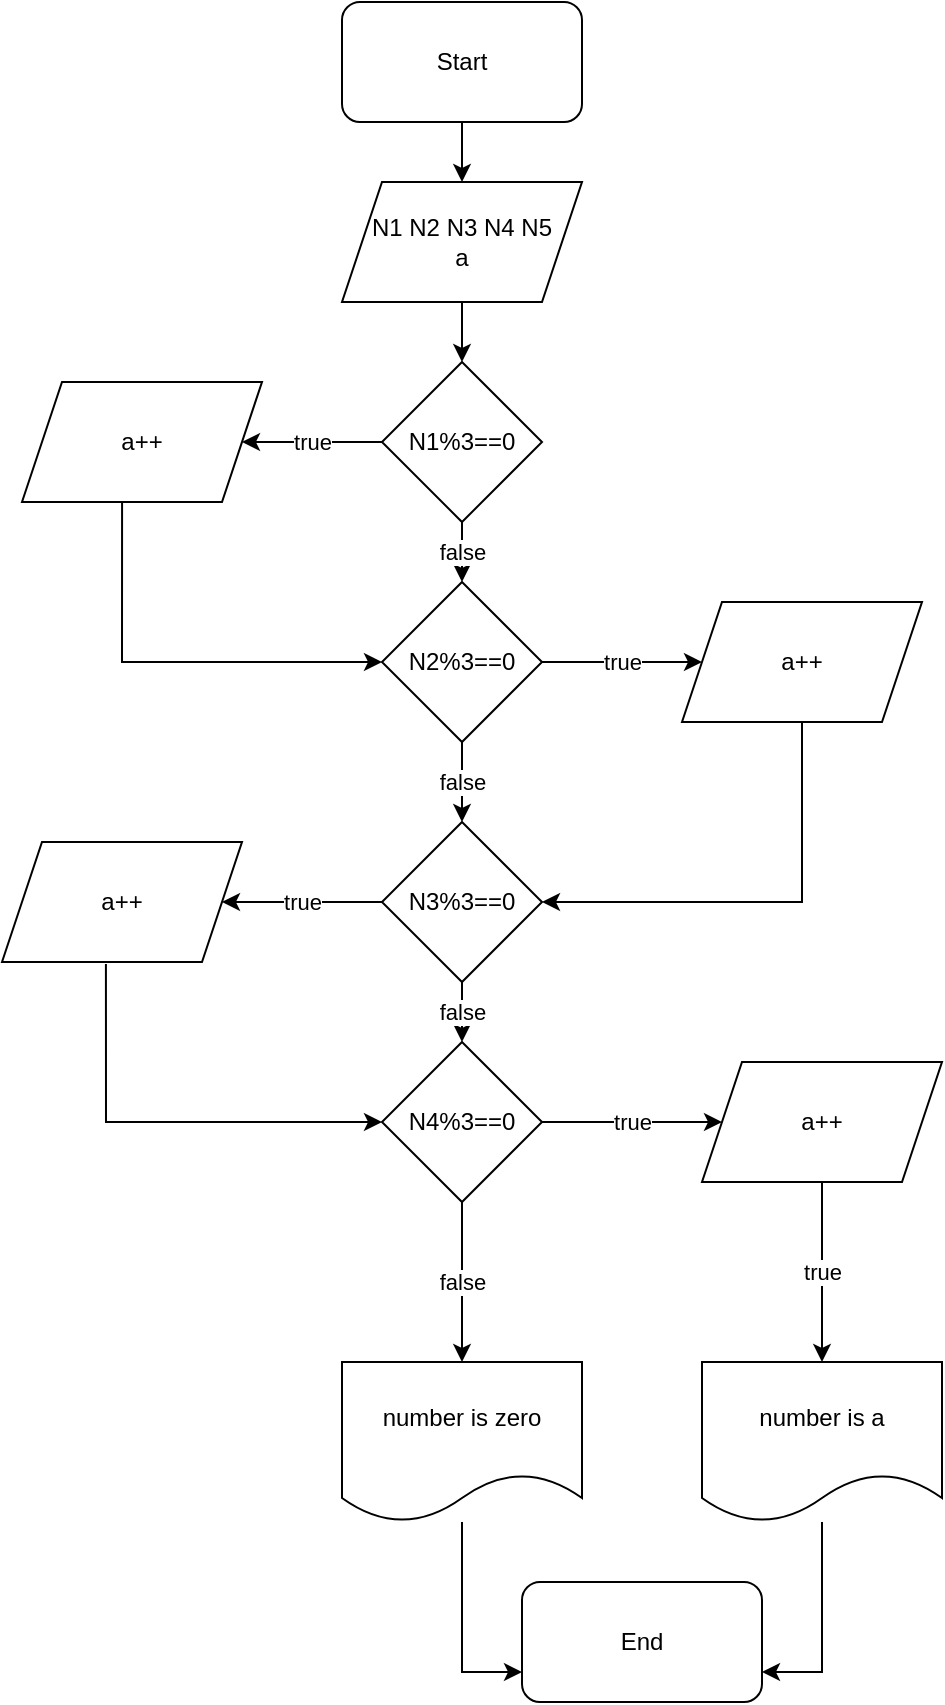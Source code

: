 <mxfile version="16.5.1" type="device"><diagram id="C5RBs43oDa-KdzZeNtuy" name="Page-1"><mxGraphModel dx="868" dy="1722" grid="1" gridSize="10" guides="1" tooltips="1" connect="1" arrows="1" fold="1" page="1" pageScale="1" pageWidth="827" pageHeight="1169" math="0" shadow="0"><root><mxCell id="WIyWlLk6GJQsqaUBKTNV-0"/><mxCell id="WIyWlLk6GJQsqaUBKTNV-1" parent="WIyWlLk6GJQsqaUBKTNV-0"/><mxCell id="H4wE0-TnlC0zOlqg4AG6-35" value="" style="edgeStyle=orthogonalEdgeStyle;rounded=0;orthogonalLoop=1;jettySize=auto;html=1;" edge="1" parent="WIyWlLk6GJQsqaUBKTNV-1" source="yv3fFPjDcuRWiHEDAb2T-0" target="H4wE0-TnlC0zOlqg4AG6-0"><mxGeometry relative="1" as="geometry"/></mxCell><mxCell id="yv3fFPjDcuRWiHEDAb2T-0" value="Start" style="rounded=1;whiteSpace=wrap;html=1;" parent="WIyWlLk6GJQsqaUBKTNV-1" vertex="1"><mxGeometry x="270" y="-470" width="120" height="60" as="geometry"/></mxCell><mxCell id="H4wE0-TnlC0zOlqg4AG6-36" value="" style="edgeStyle=orthogonalEdgeStyle;rounded=0;orthogonalLoop=1;jettySize=auto;html=1;" edge="1" parent="WIyWlLk6GJQsqaUBKTNV-1" source="H4wE0-TnlC0zOlqg4AG6-0" target="H4wE0-TnlC0zOlqg4AG6-3"><mxGeometry relative="1" as="geometry"/></mxCell><mxCell id="H4wE0-TnlC0zOlqg4AG6-0" value="N1 N2 N3 N4 N5&lt;br&gt;a" style="shape=parallelogram;perimeter=parallelogramPerimeter;whiteSpace=wrap;html=1;fixedSize=1;" vertex="1" parent="WIyWlLk6GJQsqaUBKTNV-1"><mxGeometry x="270" y="-380" width="120" height="60" as="geometry"/></mxCell><mxCell id="H4wE0-TnlC0zOlqg4AG6-31" value="true" style="edgeStyle=orthogonalEdgeStyle;rounded=0;orthogonalLoop=1;jettySize=auto;html=1;" edge="1" parent="WIyWlLk6GJQsqaUBKTNV-1" source="H4wE0-TnlC0zOlqg4AG6-1" target="H4wE0-TnlC0zOlqg4AG6-6"><mxGeometry relative="1" as="geometry"/></mxCell><mxCell id="H4wE0-TnlC0zOlqg4AG6-34" value="false" style="edgeStyle=orthogonalEdgeStyle;rounded=0;orthogonalLoop=1;jettySize=auto;html=1;" edge="1" parent="WIyWlLk6GJQsqaUBKTNV-1" source="H4wE0-TnlC0zOlqg4AG6-1" target="H4wE0-TnlC0zOlqg4AG6-4"><mxGeometry relative="1" as="geometry"/></mxCell><mxCell id="H4wE0-TnlC0zOlqg4AG6-1" value="N3%3==0" style="rhombus;whiteSpace=wrap;html=1;" vertex="1" parent="WIyWlLk6GJQsqaUBKTNV-1"><mxGeometry x="290" y="-60" width="80" height="80" as="geometry"/></mxCell><mxCell id="H4wE0-TnlC0zOlqg4AG6-19" value="true" style="edgeStyle=orthogonalEdgeStyle;rounded=0;orthogonalLoop=1;jettySize=auto;html=1;" edge="1" parent="WIyWlLk6GJQsqaUBKTNV-1" source="H4wE0-TnlC0zOlqg4AG6-2" target="H4wE0-TnlC0zOlqg4AG6-7"><mxGeometry relative="1" as="geometry"/></mxCell><mxCell id="H4wE0-TnlC0zOlqg4AG6-33" value="false" style="edgeStyle=orthogonalEdgeStyle;rounded=0;orthogonalLoop=1;jettySize=auto;html=1;" edge="1" parent="WIyWlLk6GJQsqaUBKTNV-1" source="H4wE0-TnlC0zOlqg4AG6-2" target="H4wE0-TnlC0zOlqg4AG6-1"><mxGeometry relative="1" as="geometry"/></mxCell><mxCell id="H4wE0-TnlC0zOlqg4AG6-2" value="N2%3==0" style="rhombus;whiteSpace=wrap;html=1;" vertex="1" parent="WIyWlLk6GJQsqaUBKTNV-1"><mxGeometry x="290" y="-180" width="80" height="80" as="geometry"/></mxCell><mxCell id="H4wE0-TnlC0zOlqg4AG6-29" value="true" style="edgeStyle=orthogonalEdgeStyle;rounded=0;orthogonalLoop=1;jettySize=auto;html=1;" edge="1" parent="WIyWlLk6GJQsqaUBKTNV-1" source="H4wE0-TnlC0zOlqg4AG6-3" target="H4wE0-TnlC0zOlqg4AG6-5"><mxGeometry relative="1" as="geometry"/></mxCell><mxCell id="H4wE0-TnlC0zOlqg4AG6-32" value="false" style="edgeStyle=orthogonalEdgeStyle;rounded=0;orthogonalLoop=1;jettySize=auto;html=1;" edge="1" parent="WIyWlLk6GJQsqaUBKTNV-1" source="H4wE0-TnlC0zOlqg4AG6-3" target="H4wE0-TnlC0zOlqg4AG6-2"><mxGeometry relative="1" as="geometry"/></mxCell><mxCell id="H4wE0-TnlC0zOlqg4AG6-3" value="N1%3==0" style="rhombus;whiteSpace=wrap;html=1;" vertex="1" parent="WIyWlLk6GJQsqaUBKTNV-1"><mxGeometry x="290" y="-290" width="80" height="80" as="geometry"/></mxCell><mxCell id="H4wE0-TnlC0zOlqg4AG6-15" value="false" style="edgeStyle=orthogonalEdgeStyle;rounded=0;orthogonalLoop=1;jettySize=auto;html=1;" edge="1" parent="WIyWlLk6GJQsqaUBKTNV-1" source="H4wE0-TnlC0zOlqg4AG6-4" target="H4wE0-TnlC0zOlqg4AG6-11"><mxGeometry relative="1" as="geometry"/></mxCell><mxCell id="H4wE0-TnlC0zOlqg4AG6-17" value="true" style="edgeStyle=orthogonalEdgeStyle;rounded=0;orthogonalLoop=1;jettySize=auto;html=1;" edge="1" parent="WIyWlLk6GJQsqaUBKTNV-1" source="H4wE0-TnlC0zOlqg4AG6-4" target="H4wE0-TnlC0zOlqg4AG6-8"><mxGeometry relative="1" as="geometry"/></mxCell><mxCell id="H4wE0-TnlC0zOlqg4AG6-4" value="N4%3==0" style="rhombus;whiteSpace=wrap;html=1;" vertex="1" parent="WIyWlLk6GJQsqaUBKTNV-1"><mxGeometry x="290" y="50" width="80" height="80" as="geometry"/></mxCell><mxCell id="H4wE0-TnlC0zOlqg4AG6-5" value="a++" style="shape=parallelogram;perimeter=parallelogramPerimeter;whiteSpace=wrap;html=1;fixedSize=1;direction=east;" vertex="1" parent="WIyWlLk6GJQsqaUBKTNV-1"><mxGeometry x="110" y="-280" width="120" height="60" as="geometry"/></mxCell><mxCell id="H4wE0-TnlC0zOlqg4AG6-6" value="a++" style="shape=parallelogram;perimeter=parallelogramPerimeter;whiteSpace=wrap;html=1;fixedSize=1;" vertex="1" parent="WIyWlLk6GJQsqaUBKTNV-1"><mxGeometry x="100" y="-50" width="120" height="60" as="geometry"/></mxCell><mxCell id="H4wE0-TnlC0zOlqg4AG6-22" style="edgeStyle=orthogonalEdgeStyle;rounded=0;orthogonalLoop=1;jettySize=auto;html=1;exitX=0.5;exitY=1;exitDx=0;exitDy=0;entryX=1;entryY=0.5;entryDx=0;entryDy=0;" edge="1" parent="WIyWlLk6GJQsqaUBKTNV-1" source="H4wE0-TnlC0zOlqg4AG6-7" target="H4wE0-TnlC0zOlqg4AG6-1"><mxGeometry relative="1" as="geometry"/></mxCell><mxCell id="H4wE0-TnlC0zOlqg4AG6-7" value="a++" style="shape=parallelogram;perimeter=parallelogramPerimeter;whiteSpace=wrap;html=1;fixedSize=1;" vertex="1" parent="WIyWlLk6GJQsqaUBKTNV-1"><mxGeometry x="440" y="-170" width="120" height="60" as="geometry"/></mxCell><mxCell id="H4wE0-TnlC0zOlqg4AG6-16" value="true" style="edgeStyle=orthogonalEdgeStyle;rounded=0;orthogonalLoop=1;jettySize=auto;html=1;" edge="1" parent="WIyWlLk6GJQsqaUBKTNV-1" source="H4wE0-TnlC0zOlqg4AG6-8" target="H4wE0-TnlC0zOlqg4AG6-10"><mxGeometry relative="1" as="geometry"/></mxCell><mxCell id="H4wE0-TnlC0zOlqg4AG6-8" value="a++" style="shape=parallelogram;perimeter=parallelogramPerimeter;whiteSpace=wrap;html=1;fixedSize=1;" vertex="1" parent="WIyWlLk6GJQsqaUBKTNV-1"><mxGeometry x="450" y="60" width="120" height="60" as="geometry"/></mxCell><mxCell id="H4wE0-TnlC0zOlqg4AG6-13" style="edgeStyle=orthogonalEdgeStyle;rounded=0;orthogonalLoop=1;jettySize=auto;html=1;entryX=1;entryY=0.75;entryDx=0;entryDy=0;" edge="1" parent="WIyWlLk6GJQsqaUBKTNV-1" source="H4wE0-TnlC0zOlqg4AG6-10" target="H4wE0-TnlC0zOlqg4AG6-12"><mxGeometry relative="1" as="geometry"/></mxCell><mxCell id="H4wE0-TnlC0zOlqg4AG6-10" value="number is a" style="shape=document;whiteSpace=wrap;html=1;boundedLbl=1;" vertex="1" parent="WIyWlLk6GJQsqaUBKTNV-1"><mxGeometry x="450" y="210" width="120" height="80" as="geometry"/></mxCell><mxCell id="H4wE0-TnlC0zOlqg4AG6-14" style="edgeStyle=orthogonalEdgeStyle;rounded=0;orthogonalLoop=1;jettySize=auto;html=1;entryX=0;entryY=0.75;entryDx=0;entryDy=0;" edge="1" parent="WIyWlLk6GJQsqaUBKTNV-1" source="H4wE0-TnlC0zOlqg4AG6-11" target="H4wE0-TnlC0zOlqg4AG6-12"><mxGeometry relative="1" as="geometry"/></mxCell><mxCell id="H4wE0-TnlC0zOlqg4AG6-11" value="number is zero" style="shape=document;whiteSpace=wrap;html=1;boundedLbl=1;" vertex="1" parent="WIyWlLk6GJQsqaUBKTNV-1"><mxGeometry x="270" y="210" width="120" height="80" as="geometry"/></mxCell><mxCell id="H4wE0-TnlC0zOlqg4AG6-12" value="End" style="rounded=1;whiteSpace=wrap;html=1;" vertex="1" parent="WIyWlLk6GJQsqaUBKTNV-1"><mxGeometry x="360" y="320" width="120" height="60" as="geometry"/></mxCell><mxCell id="H4wE0-TnlC0zOlqg4AG6-28" value="" style="endArrow=classic;html=1;rounded=0;exitX=0.417;exitY=1;exitDx=0;exitDy=0;exitPerimeter=0;entryX=0;entryY=0.5;entryDx=0;entryDy=0;" edge="1" parent="WIyWlLk6GJQsqaUBKTNV-1" source="H4wE0-TnlC0zOlqg4AG6-5" target="H4wE0-TnlC0zOlqg4AG6-2"><mxGeometry width="50" height="50" relative="1" as="geometry"><mxPoint x="390" y="-90" as="sourcePoint"/><mxPoint x="440" y="-140" as="targetPoint"/><Array as="points"><mxPoint x="160" y="-140"/></Array></mxGeometry></mxCell><mxCell id="H4wE0-TnlC0zOlqg4AG6-30" value="" style="endArrow=classic;html=1;rounded=0;exitX=0.433;exitY=1.017;exitDx=0;exitDy=0;exitPerimeter=0;entryX=0;entryY=0.5;entryDx=0;entryDy=0;" edge="1" parent="WIyWlLk6GJQsqaUBKTNV-1" source="H4wE0-TnlC0zOlqg4AG6-6" target="H4wE0-TnlC0zOlqg4AG6-4"><mxGeometry width="50" height="50" relative="1" as="geometry"><mxPoint x="390" y="10" as="sourcePoint"/><mxPoint x="440" y="-40" as="targetPoint"/><Array as="points"><mxPoint x="152" y="90"/></Array></mxGeometry></mxCell></root></mxGraphModel></diagram></mxfile>